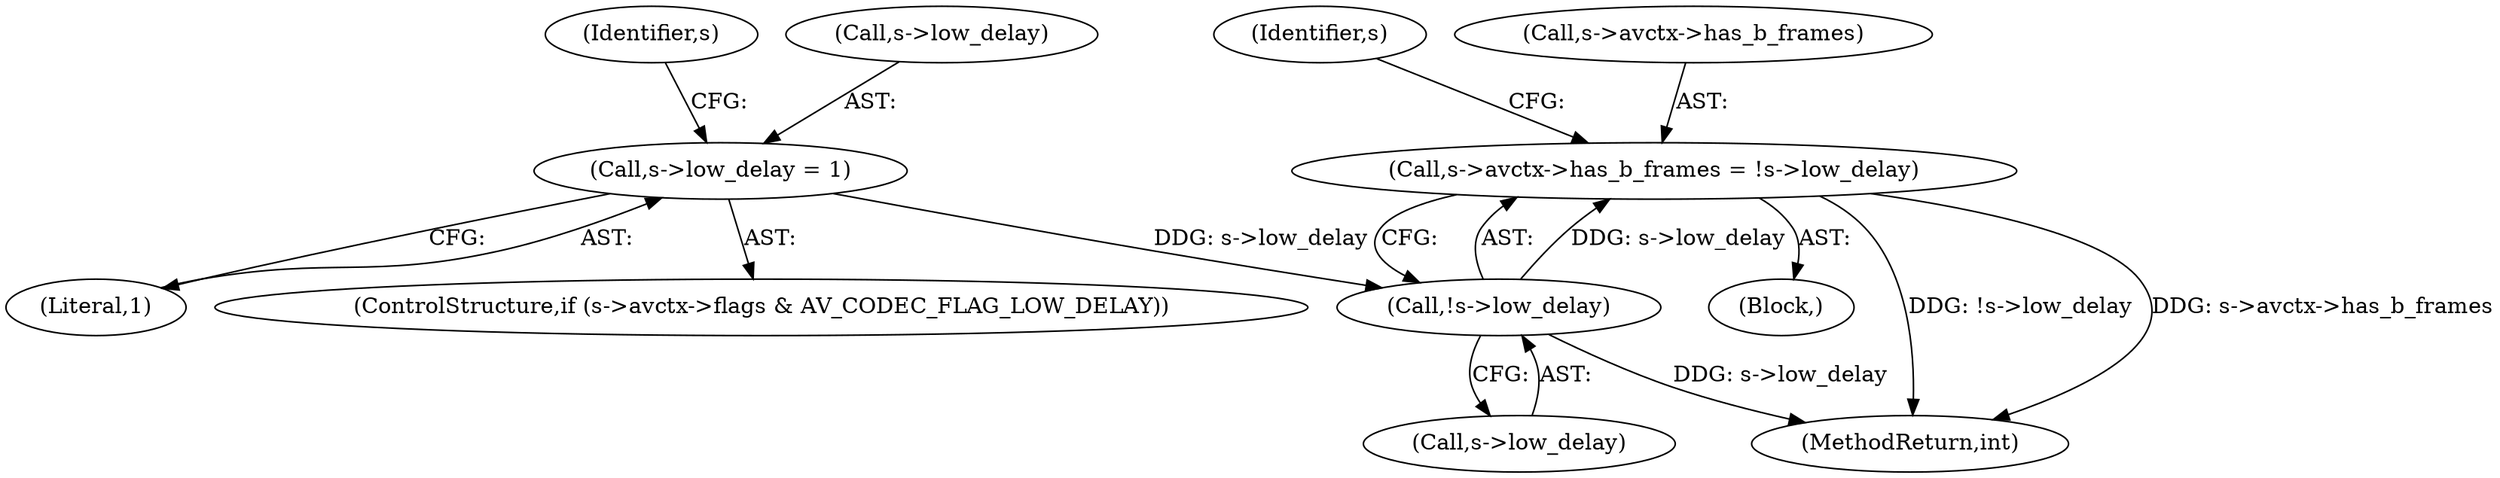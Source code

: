 digraph "0_FFmpeg_2aa9047486dbff12d9e040f917e5f799ed2fd78b@pointer" {
"1000708" [label="(Call,s->avctx->has_b_frames = !s->low_delay)"];
"1000714" [label="(Call,!s->low_delay)"];
"1000703" [label="(Call,s->low_delay = 1)"];
"1000108" [label="(Block,)"];
"1000714" [label="(Call,!s->low_delay)"];
"1000711" [label="(Identifier,s)"];
"1000720" [label="(Identifier,s)"];
"1000707" [label="(Literal,1)"];
"1000715" [label="(Call,s->low_delay)"];
"1000703" [label="(Call,s->low_delay = 1)"];
"1000748" [label="(MethodReturn,int)"];
"1000704" [label="(Call,s->low_delay)"];
"1000709" [label="(Call,s->avctx->has_b_frames)"];
"1000695" [label="(ControlStructure,if (s->avctx->flags & AV_CODEC_FLAG_LOW_DELAY))"];
"1000708" [label="(Call,s->avctx->has_b_frames = !s->low_delay)"];
"1000708" -> "1000108"  [label="AST: "];
"1000708" -> "1000714"  [label="CFG: "];
"1000709" -> "1000708"  [label="AST: "];
"1000714" -> "1000708"  [label="AST: "];
"1000720" -> "1000708"  [label="CFG: "];
"1000708" -> "1000748"  [label="DDG: !s->low_delay"];
"1000708" -> "1000748"  [label="DDG: s->avctx->has_b_frames"];
"1000714" -> "1000708"  [label="DDG: s->low_delay"];
"1000714" -> "1000715"  [label="CFG: "];
"1000715" -> "1000714"  [label="AST: "];
"1000714" -> "1000748"  [label="DDG: s->low_delay"];
"1000703" -> "1000714"  [label="DDG: s->low_delay"];
"1000703" -> "1000695"  [label="AST: "];
"1000703" -> "1000707"  [label="CFG: "];
"1000704" -> "1000703"  [label="AST: "];
"1000707" -> "1000703"  [label="AST: "];
"1000711" -> "1000703"  [label="CFG: "];
}
